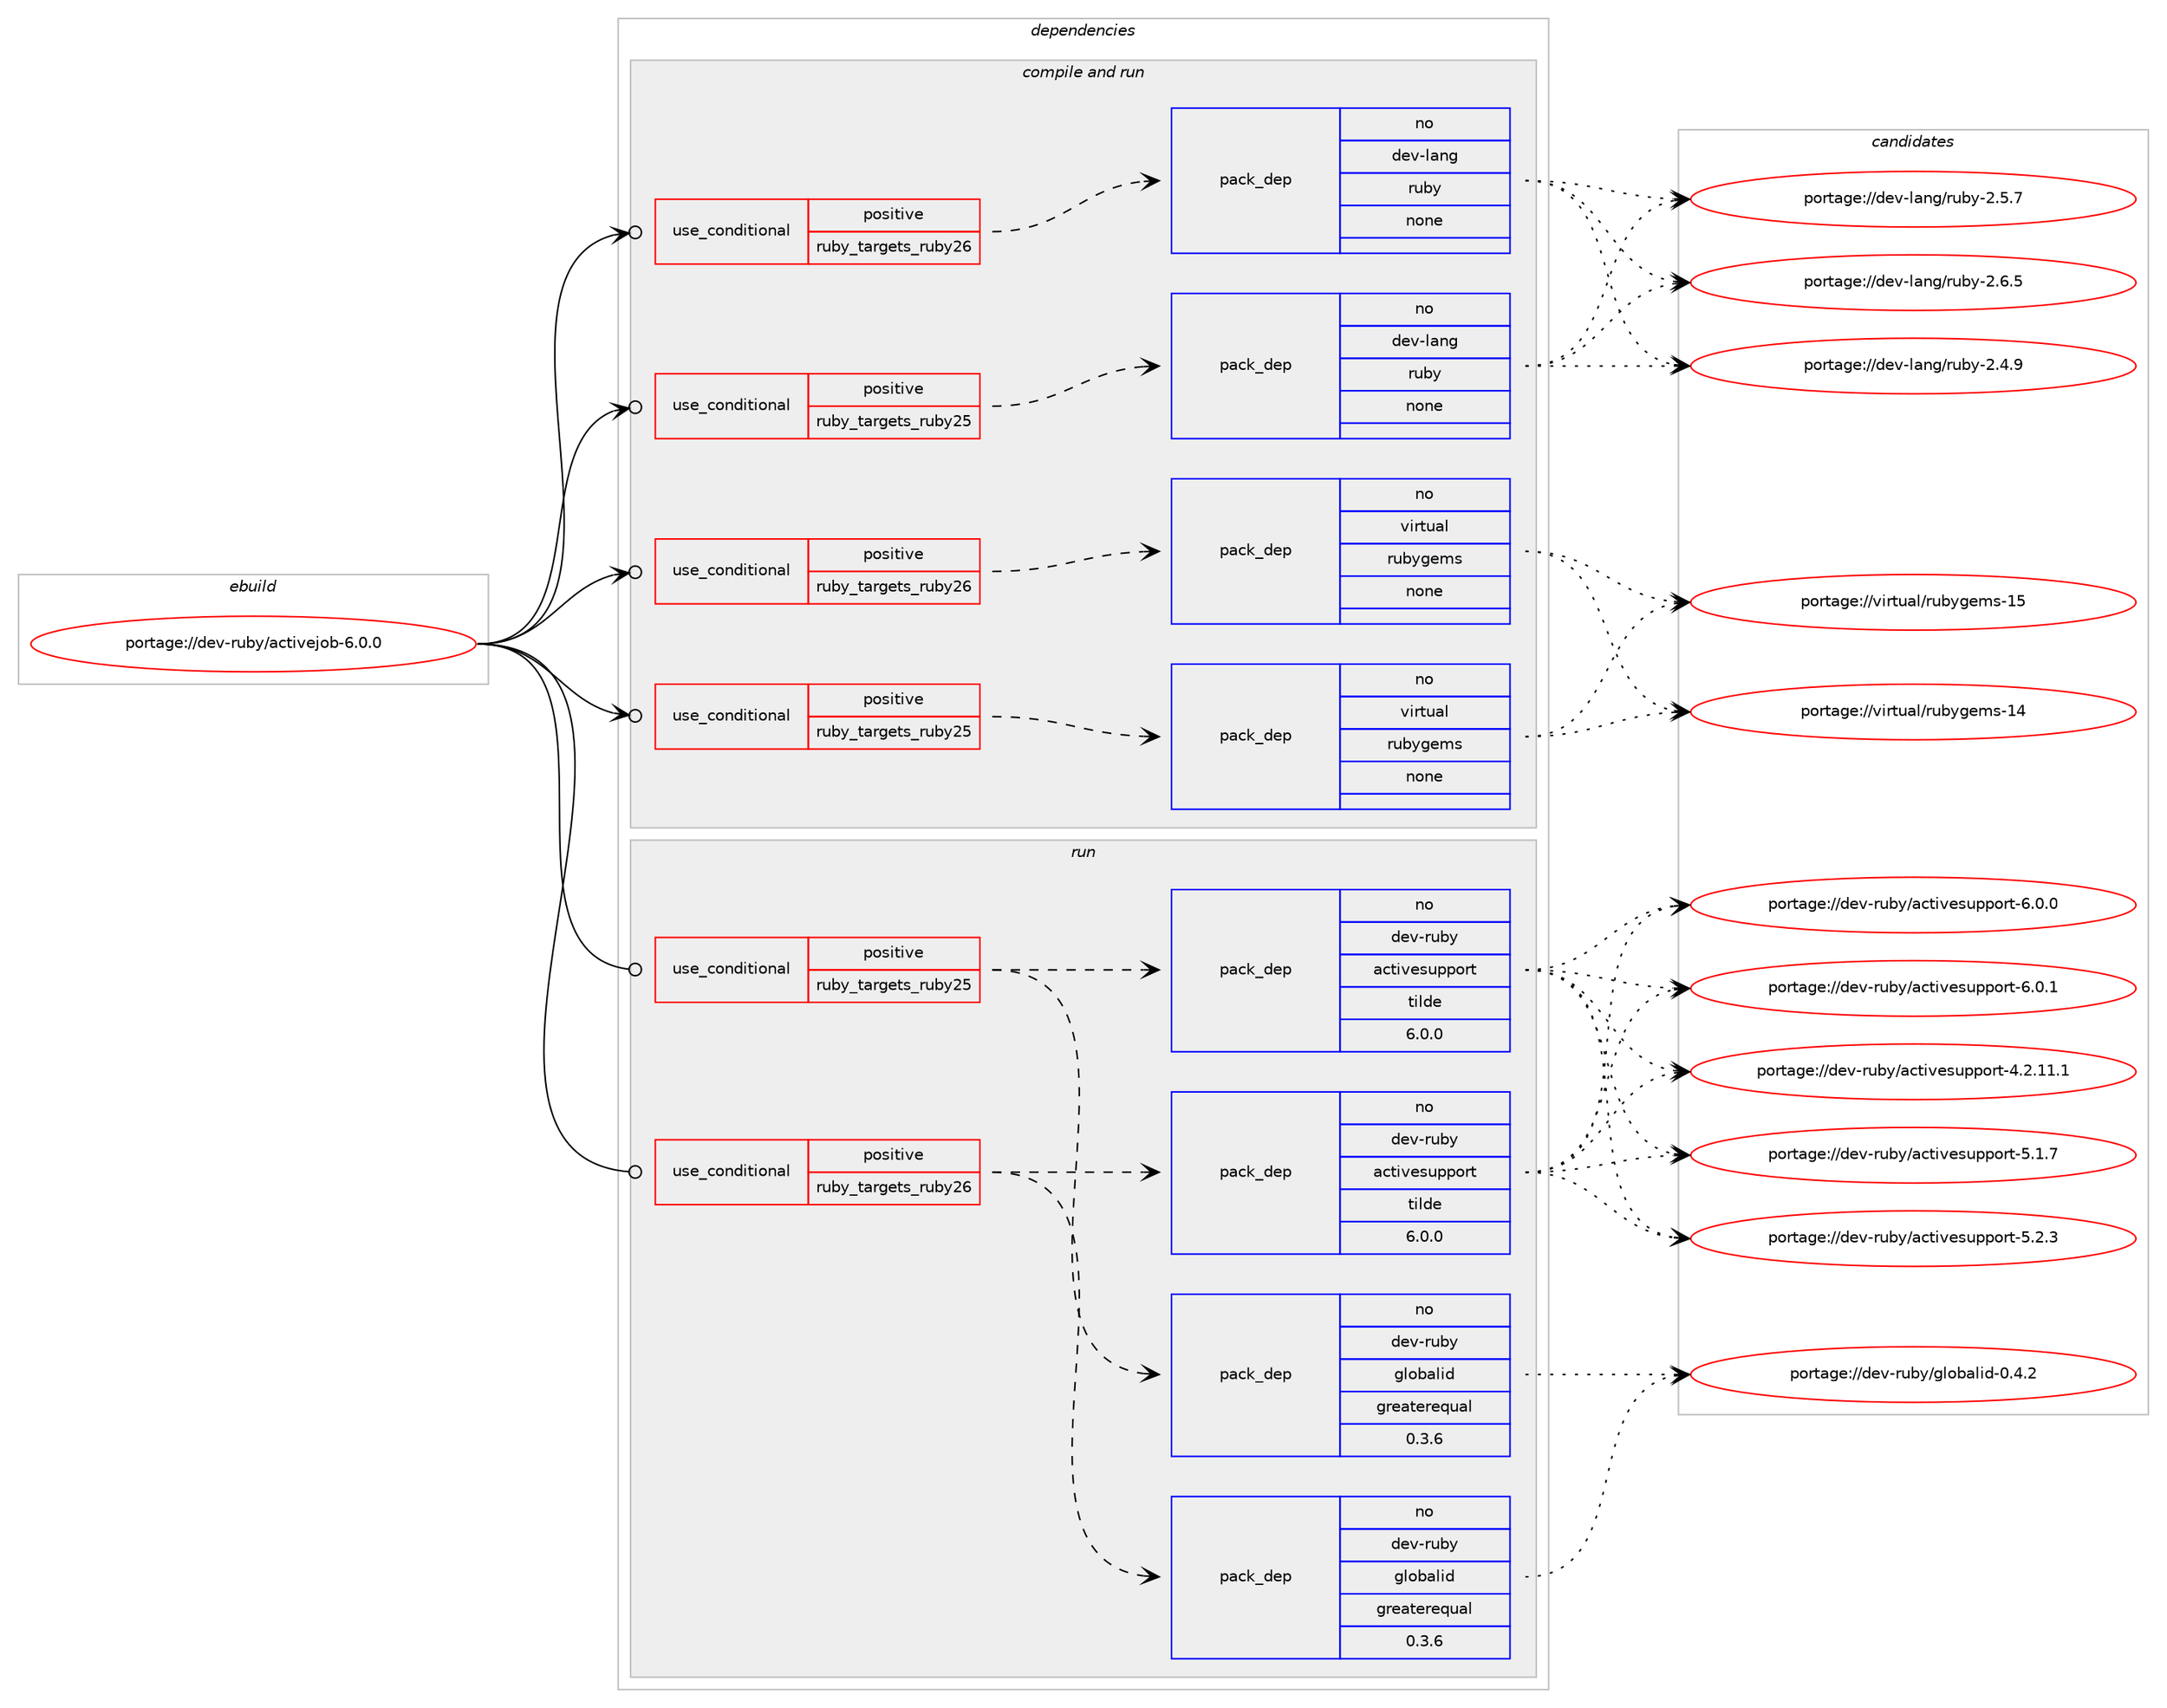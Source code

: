 digraph prolog {

# *************
# Graph options
# *************

newrank=true;
concentrate=true;
compound=true;
graph [rankdir=LR,fontname=Helvetica,fontsize=10,ranksep=1.5];#, ranksep=2.5, nodesep=0.2];
edge  [arrowhead=vee];
node  [fontname=Helvetica,fontsize=10];

# **********
# The ebuild
# **********

subgraph cluster_leftcol {
color=gray;
rank=same;
label=<<i>ebuild</i>>;
id [label="portage://dev-ruby/activejob-6.0.0", color=red, width=4, href="../dev-ruby/activejob-6.0.0.svg"];
}

# ****************
# The dependencies
# ****************

subgraph cluster_midcol {
color=gray;
label=<<i>dependencies</i>>;
subgraph cluster_compile {
fillcolor="#eeeeee";
style=filled;
label=<<i>compile</i>>;
}
subgraph cluster_compileandrun {
fillcolor="#eeeeee";
style=filled;
label=<<i>compile and run</i>>;
subgraph cond46411 {
dependency209731 [label=<<TABLE BORDER="0" CELLBORDER="1" CELLSPACING="0" CELLPADDING="4"><TR><TD ROWSPAN="3" CELLPADDING="10">use_conditional</TD></TR><TR><TD>positive</TD></TR><TR><TD>ruby_targets_ruby25</TD></TR></TABLE>>, shape=none, color=red];
subgraph pack159894 {
dependency209732 [label=<<TABLE BORDER="0" CELLBORDER="1" CELLSPACING="0" CELLPADDING="4" WIDTH="220"><TR><TD ROWSPAN="6" CELLPADDING="30">pack_dep</TD></TR><TR><TD WIDTH="110">no</TD></TR><TR><TD>dev-lang</TD></TR><TR><TD>ruby</TD></TR><TR><TD>none</TD></TR><TR><TD></TD></TR></TABLE>>, shape=none, color=blue];
}
dependency209731:e -> dependency209732:w [weight=20,style="dashed",arrowhead="vee"];
}
id:e -> dependency209731:w [weight=20,style="solid",arrowhead="odotvee"];
subgraph cond46412 {
dependency209733 [label=<<TABLE BORDER="0" CELLBORDER="1" CELLSPACING="0" CELLPADDING="4"><TR><TD ROWSPAN="3" CELLPADDING="10">use_conditional</TD></TR><TR><TD>positive</TD></TR><TR><TD>ruby_targets_ruby25</TD></TR></TABLE>>, shape=none, color=red];
subgraph pack159895 {
dependency209734 [label=<<TABLE BORDER="0" CELLBORDER="1" CELLSPACING="0" CELLPADDING="4" WIDTH="220"><TR><TD ROWSPAN="6" CELLPADDING="30">pack_dep</TD></TR><TR><TD WIDTH="110">no</TD></TR><TR><TD>virtual</TD></TR><TR><TD>rubygems</TD></TR><TR><TD>none</TD></TR><TR><TD></TD></TR></TABLE>>, shape=none, color=blue];
}
dependency209733:e -> dependency209734:w [weight=20,style="dashed",arrowhead="vee"];
}
id:e -> dependency209733:w [weight=20,style="solid",arrowhead="odotvee"];
subgraph cond46413 {
dependency209735 [label=<<TABLE BORDER="0" CELLBORDER="1" CELLSPACING="0" CELLPADDING="4"><TR><TD ROWSPAN="3" CELLPADDING="10">use_conditional</TD></TR><TR><TD>positive</TD></TR><TR><TD>ruby_targets_ruby26</TD></TR></TABLE>>, shape=none, color=red];
subgraph pack159896 {
dependency209736 [label=<<TABLE BORDER="0" CELLBORDER="1" CELLSPACING="0" CELLPADDING="4" WIDTH="220"><TR><TD ROWSPAN="6" CELLPADDING="30">pack_dep</TD></TR><TR><TD WIDTH="110">no</TD></TR><TR><TD>dev-lang</TD></TR><TR><TD>ruby</TD></TR><TR><TD>none</TD></TR><TR><TD></TD></TR></TABLE>>, shape=none, color=blue];
}
dependency209735:e -> dependency209736:w [weight=20,style="dashed",arrowhead="vee"];
}
id:e -> dependency209735:w [weight=20,style="solid",arrowhead="odotvee"];
subgraph cond46414 {
dependency209737 [label=<<TABLE BORDER="0" CELLBORDER="1" CELLSPACING="0" CELLPADDING="4"><TR><TD ROWSPAN="3" CELLPADDING="10">use_conditional</TD></TR><TR><TD>positive</TD></TR><TR><TD>ruby_targets_ruby26</TD></TR></TABLE>>, shape=none, color=red];
subgraph pack159897 {
dependency209738 [label=<<TABLE BORDER="0" CELLBORDER="1" CELLSPACING="0" CELLPADDING="4" WIDTH="220"><TR><TD ROWSPAN="6" CELLPADDING="30">pack_dep</TD></TR><TR><TD WIDTH="110">no</TD></TR><TR><TD>virtual</TD></TR><TR><TD>rubygems</TD></TR><TR><TD>none</TD></TR><TR><TD></TD></TR></TABLE>>, shape=none, color=blue];
}
dependency209737:e -> dependency209738:w [weight=20,style="dashed",arrowhead="vee"];
}
id:e -> dependency209737:w [weight=20,style="solid",arrowhead="odotvee"];
}
subgraph cluster_run {
fillcolor="#eeeeee";
style=filled;
label=<<i>run</i>>;
subgraph cond46415 {
dependency209739 [label=<<TABLE BORDER="0" CELLBORDER="1" CELLSPACING="0" CELLPADDING="4"><TR><TD ROWSPAN="3" CELLPADDING="10">use_conditional</TD></TR><TR><TD>positive</TD></TR><TR><TD>ruby_targets_ruby25</TD></TR></TABLE>>, shape=none, color=red];
subgraph pack159898 {
dependency209740 [label=<<TABLE BORDER="0" CELLBORDER="1" CELLSPACING="0" CELLPADDING="4" WIDTH="220"><TR><TD ROWSPAN="6" CELLPADDING="30">pack_dep</TD></TR><TR><TD WIDTH="110">no</TD></TR><TR><TD>dev-ruby</TD></TR><TR><TD>activesupport</TD></TR><TR><TD>tilde</TD></TR><TR><TD>6.0.0</TD></TR></TABLE>>, shape=none, color=blue];
}
dependency209739:e -> dependency209740:w [weight=20,style="dashed",arrowhead="vee"];
subgraph pack159899 {
dependency209741 [label=<<TABLE BORDER="0" CELLBORDER="1" CELLSPACING="0" CELLPADDING="4" WIDTH="220"><TR><TD ROWSPAN="6" CELLPADDING="30">pack_dep</TD></TR><TR><TD WIDTH="110">no</TD></TR><TR><TD>dev-ruby</TD></TR><TR><TD>globalid</TD></TR><TR><TD>greaterequal</TD></TR><TR><TD>0.3.6</TD></TR></TABLE>>, shape=none, color=blue];
}
dependency209739:e -> dependency209741:w [weight=20,style="dashed",arrowhead="vee"];
}
id:e -> dependency209739:w [weight=20,style="solid",arrowhead="odot"];
subgraph cond46416 {
dependency209742 [label=<<TABLE BORDER="0" CELLBORDER="1" CELLSPACING="0" CELLPADDING="4"><TR><TD ROWSPAN="3" CELLPADDING="10">use_conditional</TD></TR><TR><TD>positive</TD></TR><TR><TD>ruby_targets_ruby26</TD></TR></TABLE>>, shape=none, color=red];
subgraph pack159900 {
dependency209743 [label=<<TABLE BORDER="0" CELLBORDER="1" CELLSPACING="0" CELLPADDING="4" WIDTH="220"><TR><TD ROWSPAN="6" CELLPADDING="30">pack_dep</TD></TR><TR><TD WIDTH="110">no</TD></TR><TR><TD>dev-ruby</TD></TR><TR><TD>activesupport</TD></TR><TR><TD>tilde</TD></TR><TR><TD>6.0.0</TD></TR></TABLE>>, shape=none, color=blue];
}
dependency209742:e -> dependency209743:w [weight=20,style="dashed",arrowhead="vee"];
subgraph pack159901 {
dependency209744 [label=<<TABLE BORDER="0" CELLBORDER="1" CELLSPACING="0" CELLPADDING="4" WIDTH="220"><TR><TD ROWSPAN="6" CELLPADDING="30">pack_dep</TD></TR><TR><TD WIDTH="110">no</TD></TR><TR><TD>dev-ruby</TD></TR><TR><TD>globalid</TD></TR><TR><TD>greaterequal</TD></TR><TR><TD>0.3.6</TD></TR></TABLE>>, shape=none, color=blue];
}
dependency209742:e -> dependency209744:w [weight=20,style="dashed",arrowhead="vee"];
}
id:e -> dependency209742:w [weight=20,style="solid",arrowhead="odot"];
}
}

# **************
# The candidates
# **************

subgraph cluster_choices {
rank=same;
color=gray;
label=<<i>candidates</i>>;

subgraph choice159894 {
color=black;
nodesep=1;
choiceportage10010111845108971101034711411798121455046524657 [label="portage://dev-lang/ruby-2.4.9", color=red, width=4,href="../dev-lang/ruby-2.4.9.svg"];
choiceportage10010111845108971101034711411798121455046534655 [label="portage://dev-lang/ruby-2.5.7", color=red, width=4,href="../dev-lang/ruby-2.5.7.svg"];
choiceportage10010111845108971101034711411798121455046544653 [label="portage://dev-lang/ruby-2.6.5", color=red, width=4,href="../dev-lang/ruby-2.6.5.svg"];
dependency209732:e -> choiceportage10010111845108971101034711411798121455046524657:w [style=dotted,weight="100"];
dependency209732:e -> choiceportage10010111845108971101034711411798121455046534655:w [style=dotted,weight="100"];
dependency209732:e -> choiceportage10010111845108971101034711411798121455046544653:w [style=dotted,weight="100"];
}
subgraph choice159895 {
color=black;
nodesep=1;
choiceportage118105114116117971084711411798121103101109115454952 [label="portage://virtual/rubygems-14", color=red, width=4,href="../virtual/rubygems-14.svg"];
choiceportage118105114116117971084711411798121103101109115454953 [label="portage://virtual/rubygems-15", color=red, width=4,href="../virtual/rubygems-15.svg"];
dependency209734:e -> choiceportage118105114116117971084711411798121103101109115454952:w [style=dotted,weight="100"];
dependency209734:e -> choiceportage118105114116117971084711411798121103101109115454953:w [style=dotted,weight="100"];
}
subgraph choice159896 {
color=black;
nodesep=1;
choiceportage10010111845108971101034711411798121455046524657 [label="portage://dev-lang/ruby-2.4.9", color=red, width=4,href="../dev-lang/ruby-2.4.9.svg"];
choiceportage10010111845108971101034711411798121455046534655 [label="portage://dev-lang/ruby-2.5.7", color=red, width=4,href="../dev-lang/ruby-2.5.7.svg"];
choiceportage10010111845108971101034711411798121455046544653 [label="portage://dev-lang/ruby-2.6.5", color=red, width=4,href="../dev-lang/ruby-2.6.5.svg"];
dependency209736:e -> choiceportage10010111845108971101034711411798121455046524657:w [style=dotted,weight="100"];
dependency209736:e -> choiceportage10010111845108971101034711411798121455046534655:w [style=dotted,weight="100"];
dependency209736:e -> choiceportage10010111845108971101034711411798121455046544653:w [style=dotted,weight="100"];
}
subgraph choice159897 {
color=black;
nodesep=1;
choiceportage118105114116117971084711411798121103101109115454952 [label="portage://virtual/rubygems-14", color=red, width=4,href="../virtual/rubygems-14.svg"];
choiceportage118105114116117971084711411798121103101109115454953 [label="portage://virtual/rubygems-15", color=red, width=4,href="../virtual/rubygems-15.svg"];
dependency209738:e -> choiceportage118105114116117971084711411798121103101109115454952:w [style=dotted,weight="100"];
dependency209738:e -> choiceportage118105114116117971084711411798121103101109115454953:w [style=dotted,weight="100"];
}
subgraph choice159898 {
color=black;
nodesep=1;
choiceportage1001011184511411798121479799116105118101115117112112111114116455246504649494649 [label="portage://dev-ruby/activesupport-4.2.11.1", color=red, width=4,href="../dev-ruby/activesupport-4.2.11.1.svg"];
choiceportage1001011184511411798121479799116105118101115117112112111114116455346494655 [label="portage://dev-ruby/activesupport-5.1.7", color=red, width=4,href="../dev-ruby/activesupport-5.1.7.svg"];
choiceportage1001011184511411798121479799116105118101115117112112111114116455346504651 [label="portage://dev-ruby/activesupport-5.2.3", color=red, width=4,href="../dev-ruby/activesupport-5.2.3.svg"];
choiceportage1001011184511411798121479799116105118101115117112112111114116455446484648 [label="portage://dev-ruby/activesupport-6.0.0", color=red, width=4,href="../dev-ruby/activesupport-6.0.0.svg"];
choiceportage1001011184511411798121479799116105118101115117112112111114116455446484649 [label="portage://dev-ruby/activesupport-6.0.1", color=red, width=4,href="../dev-ruby/activesupport-6.0.1.svg"];
dependency209740:e -> choiceportage1001011184511411798121479799116105118101115117112112111114116455246504649494649:w [style=dotted,weight="100"];
dependency209740:e -> choiceportage1001011184511411798121479799116105118101115117112112111114116455346494655:w [style=dotted,weight="100"];
dependency209740:e -> choiceportage1001011184511411798121479799116105118101115117112112111114116455346504651:w [style=dotted,weight="100"];
dependency209740:e -> choiceportage1001011184511411798121479799116105118101115117112112111114116455446484648:w [style=dotted,weight="100"];
dependency209740:e -> choiceportage1001011184511411798121479799116105118101115117112112111114116455446484649:w [style=dotted,weight="100"];
}
subgraph choice159899 {
color=black;
nodesep=1;
choiceportage1001011184511411798121471031081119897108105100454846524650 [label="portage://dev-ruby/globalid-0.4.2", color=red, width=4,href="../dev-ruby/globalid-0.4.2.svg"];
dependency209741:e -> choiceportage1001011184511411798121471031081119897108105100454846524650:w [style=dotted,weight="100"];
}
subgraph choice159900 {
color=black;
nodesep=1;
choiceportage1001011184511411798121479799116105118101115117112112111114116455246504649494649 [label="portage://dev-ruby/activesupport-4.2.11.1", color=red, width=4,href="../dev-ruby/activesupport-4.2.11.1.svg"];
choiceportage1001011184511411798121479799116105118101115117112112111114116455346494655 [label="portage://dev-ruby/activesupport-5.1.7", color=red, width=4,href="../dev-ruby/activesupport-5.1.7.svg"];
choiceportage1001011184511411798121479799116105118101115117112112111114116455346504651 [label="portage://dev-ruby/activesupport-5.2.3", color=red, width=4,href="../dev-ruby/activesupport-5.2.3.svg"];
choiceportage1001011184511411798121479799116105118101115117112112111114116455446484648 [label="portage://dev-ruby/activesupport-6.0.0", color=red, width=4,href="../dev-ruby/activesupport-6.0.0.svg"];
choiceportage1001011184511411798121479799116105118101115117112112111114116455446484649 [label="portage://dev-ruby/activesupport-6.0.1", color=red, width=4,href="../dev-ruby/activesupport-6.0.1.svg"];
dependency209743:e -> choiceportage1001011184511411798121479799116105118101115117112112111114116455246504649494649:w [style=dotted,weight="100"];
dependency209743:e -> choiceportage1001011184511411798121479799116105118101115117112112111114116455346494655:w [style=dotted,weight="100"];
dependency209743:e -> choiceportage1001011184511411798121479799116105118101115117112112111114116455346504651:w [style=dotted,weight="100"];
dependency209743:e -> choiceportage1001011184511411798121479799116105118101115117112112111114116455446484648:w [style=dotted,weight="100"];
dependency209743:e -> choiceportage1001011184511411798121479799116105118101115117112112111114116455446484649:w [style=dotted,weight="100"];
}
subgraph choice159901 {
color=black;
nodesep=1;
choiceportage1001011184511411798121471031081119897108105100454846524650 [label="portage://dev-ruby/globalid-0.4.2", color=red, width=4,href="../dev-ruby/globalid-0.4.2.svg"];
dependency209744:e -> choiceportage1001011184511411798121471031081119897108105100454846524650:w [style=dotted,weight="100"];
}
}

}
